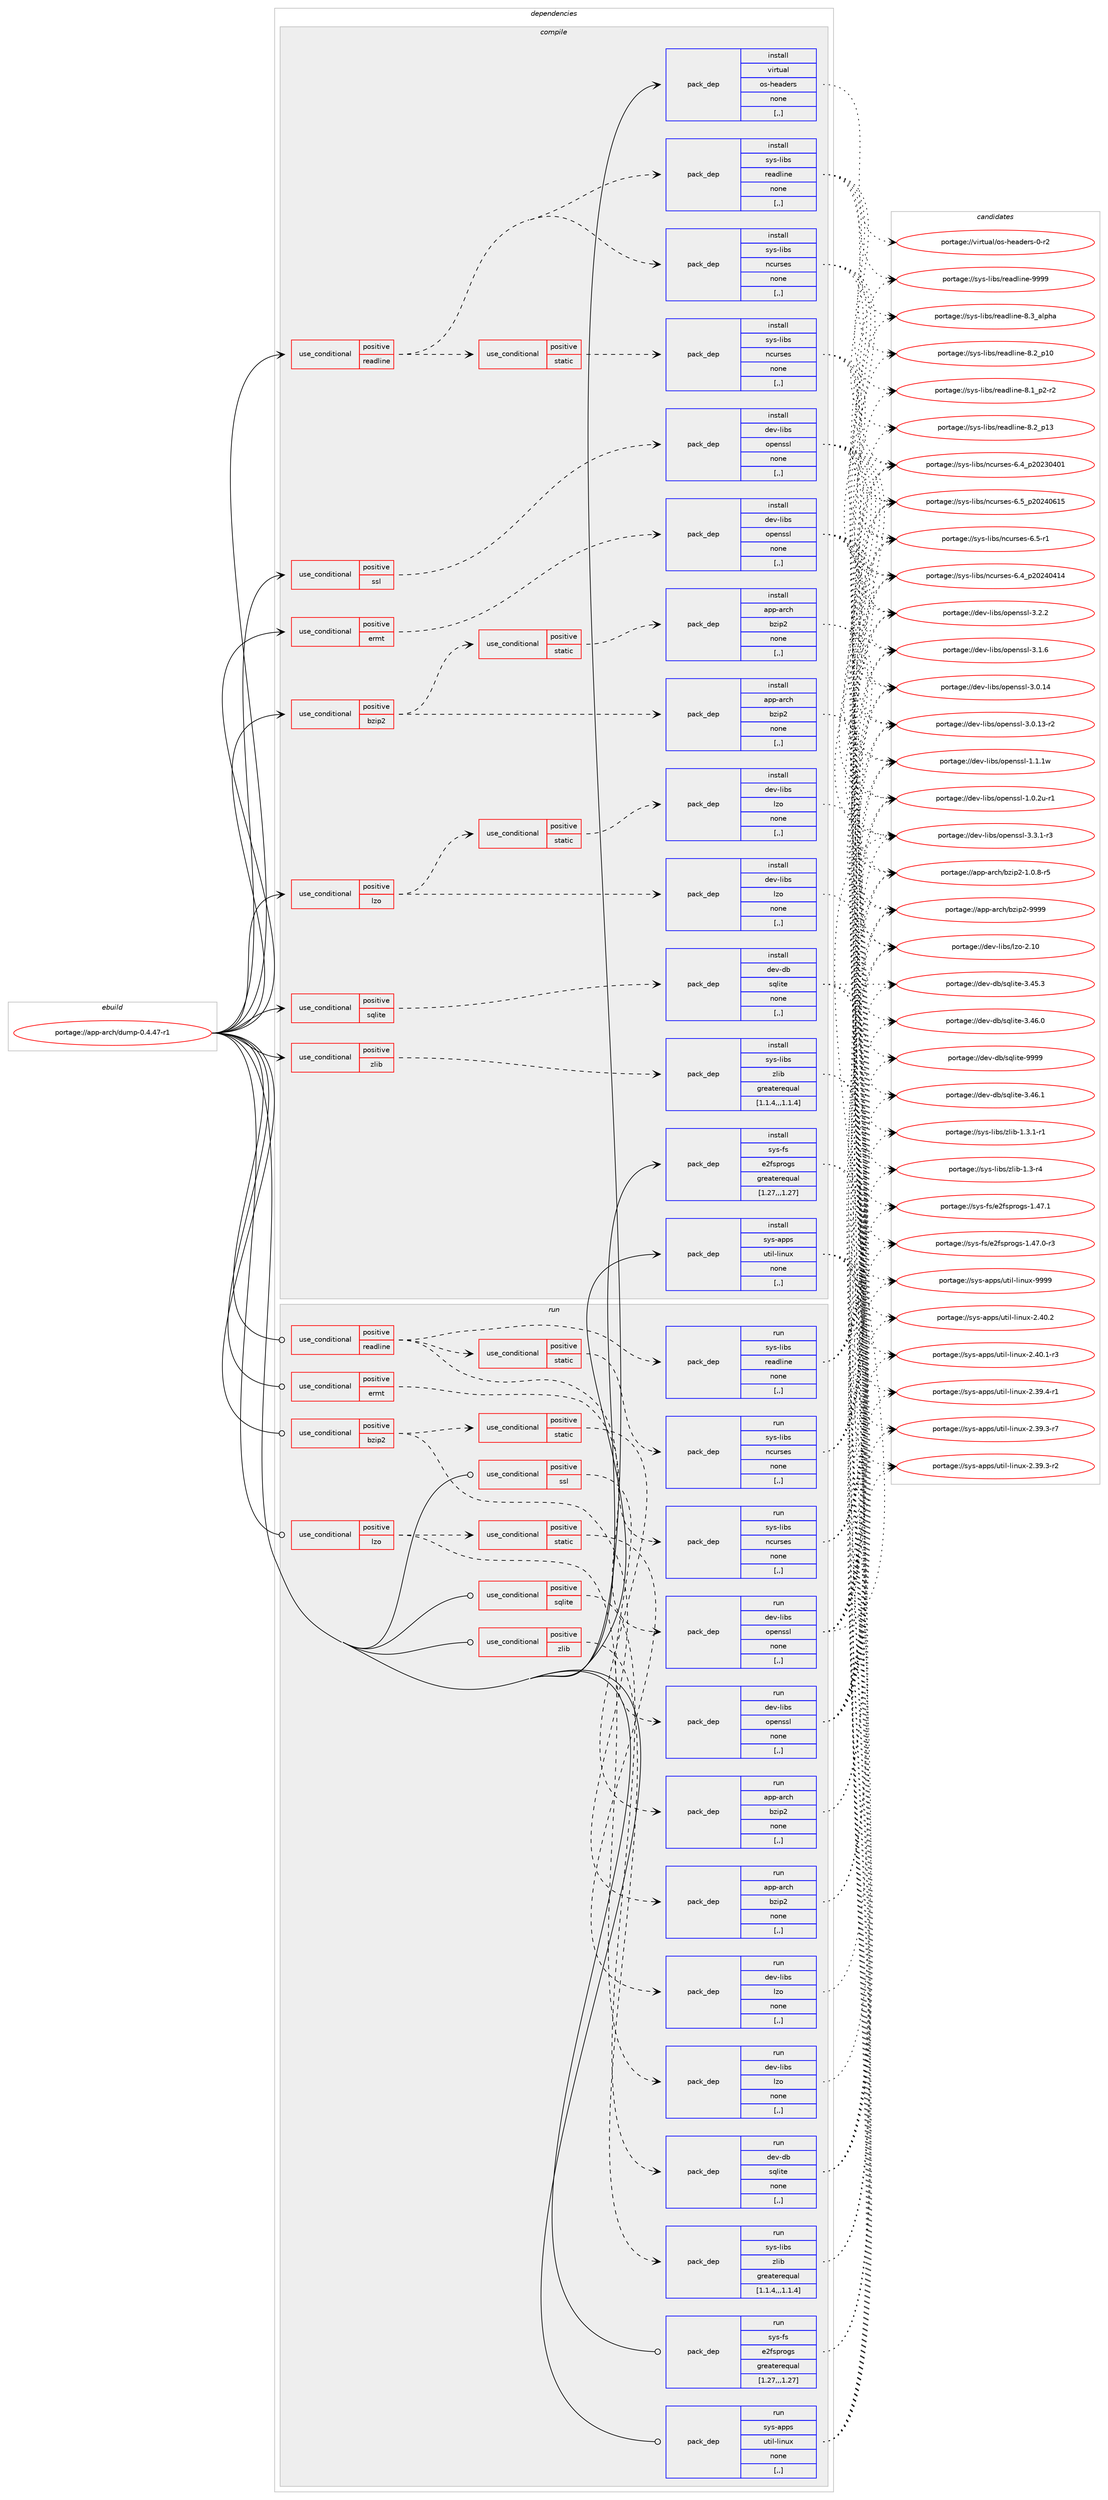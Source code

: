 digraph prolog {

# *************
# Graph options
# *************

newrank=true;
concentrate=true;
compound=true;
graph [rankdir=LR,fontname=Helvetica,fontsize=10,ranksep=1.5];#, ranksep=2.5, nodesep=0.2];
edge  [arrowhead=vee];
node  [fontname=Helvetica,fontsize=10];

# **********
# The ebuild
# **********

subgraph cluster_leftcol {
color=gray;
label=<<i>ebuild</i>>;
id [label="portage://app-arch/dump-0.4.47-r1", color=red, width=4, href="../app-arch/dump-0.4.47-r1.svg"];
}

# ****************
# The dependencies
# ****************

subgraph cluster_midcol {
color=gray;
label=<<i>dependencies</i>>;
subgraph cluster_compile {
fillcolor="#eeeeee";
style=filled;
label=<<i>compile</i>>;
subgraph cond131826 {
dependency500956 [label=<<TABLE BORDER="0" CELLBORDER="1" CELLSPACING="0" CELLPADDING="4"><TR><TD ROWSPAN="3" CELLPADDING="10">use_conditional</TD></TR><TR><TD>positive</TD></TR><TR><TD>bzip2</TD></TR></TABLE>>, shape=none, color=red];
subgraph pack365504 {
dependency500957 [label=<<TABLE BORDER="0" CELLBORDER="1" CELLSPACING="0" CELLPADDING="4" WIDTH="220"><TR><TD ROWSPAN="6" CELLPADDING="30">pack_dep</TD></TR><TR><TD WIDTH="110">install</TD></TR><TR><TD>app-arch</TD></TR><TR><TD>bzip2</TD></TR><TR><TD>none</TD></TR><TR><TD>[,,]</TD></TR></TABLE>>, shape=none, color=blue];
}
dependency500956:e -> dependency500957:w [weight=20,style="dashed",arrowhead="vee"];
subgraph cond131827 {
dependency500958 [label=<<TABLE BORDER="0" CELLBORDER="1" CELLSPACING="0" CELLPADDING="4"><TR><TD ROWSPAN="3" CELLPADDING="10">use_conditional</TD></TR><TR><TD>positive</TD></TR><TR><TD>static</TD></TR></TABLE>>, shape=none, color=red];
subgraph pack365505 {
dependency500959 [label=<<TABLE BORDER="0" CELLBORDER="1" CELLSPACING="0" CELLPADDING="4" WIDTH="220"><TR><TD ROWSPAN="6" CELLPADDING="30">pack_dep</TD></TR><TR><TD WIDTH="110">install</TD></TR><TR><TD>app-arch</TD></TR><TR><TD>bzip2</TD></TR><TR><TD>none</TD></TR><TR><TD>[,,]</TD></TR></TABLE>>, shape=none, color=blue];
}
dependency500958:e -> dependency500959:w [weight=20,style="dashed",arrowhead="vee"];
}
dependency500956:e -> dependency500958:w [weight=20,style="dashed",arrowhead="vee"];
}
id:e -> dependency500956:w [weight=20,style="solid",arrowhead="vee"];
subgraph cond131828 {
dependency500960 [label=<<TABLE BORDER="0" CELLBORDER="1" CELLSPACING="0" CELLPADDING="4"><TR><TD ROWSPAN="3" CELLPADDING="10">use_conditional</TD></TR><TR><TD>positive</TD></TR><TR><TD>ermt</TD></TR></TABLE>>, shape=none, color=red];
subgraph pack365506 {
dependency500961 [label=<<TABLE BORDER="0" CELLBORDER="1" CELLSPACING="0" CELLPADDING="4" WIDTH="220"><TR><TD ROWSPAN="6" CELLPADDING="30">pack_dep</TD></TR><TR><TD WIDTH="110">install</TD></TR><TR><TD>dev-libs</TD></TR><TR><TD>openssl</TD></TR><TR><TD>none</TD></TR><TR><TD>[,,]</TD></TR></TABLE>>, shape=none, color=blue];
}
dependency500960:e -> dependency500961:w [weight=20,style="dashed",arrowhead="vee"];
}
id:e -> dependency500960:w [weight=20,style="solid",arrowhead="vee"];
subgraph cond131829 {
dependency500962 [label=<<TABLE BORDER="0" CELLBORDER="1" CELLSPACING="0" CELLPADDING="4"><TR><TD ROWSPAN="3" CELLPADDING="10">use_conditional</TD></TR><TR><TD>positive</TD></TR><TR><TD>lzo</TD></TR></TABLE>>, shape=none, color=red];
subgraph pack365507 {
dependency500963 [label=<<TABLE BORDER="0" CELLBORDER="1" CELLSPACING="0" CELLPADDING="4" WIDTH="220"><TR><TD ROWSPAN="6" CELLPADDING="30">pack_dep</TD></TR><TR><TD WIDTH="110">install</TD></TR><TR><TD>dev-libs</TD></TR><TR><TD>lzo</TD></TR><TR><TD>none</TD></TR><TR><TD>[,,]</TD></TR></TABLE>>, shape=none, color=blue];
}
dependency500962:e -> dependency500963:w [weight=20,style="dashed",arrowhead="vee"];
subgraph cond131830 {
dependency500964 [label=<<TABLE BORDER="0" CELLBORDER="1" CELLSPACING="0" CELLPADDING="4"><TR><TD ROWSPAN="3" CELLPADDING="10">use_conditional</TD></TR><TR><TD>positive</TD></TR><TR><TD>static</TD></TR></TABLE>>, shape=none, color=red];
subgraph pack365508 {
dependency500965 [label=<<TABLE BORDER="0" CELLBORDER="1" CELLSPACING="0" CELLPADDING="4" WIDTH="220"><TR><TD ROWSPAN="6" CELLPADDING="30">pack_dep</TD></TR><TR><TD WIDTH="110">install</TD></TR><TR><TD>dev-libs</TD></TR><TR><TD>lzo</TD></TR><TR><TD>none</TD></TR><TR><TD>[,,]</TD></TR></TABLE>>, shape=none, color=blue];
}
dependency500964:e -> dependency500965:w [weight=20,style="dashed",arrowhead="vee"];
}
dependency500962:e -> dependency500964:w [weight=20,style="dashed",arrowhead="vee"];
}
id:e -> dependency500962:w [weight=20,style="solid",arrowhead="vee"];
subgraph cond131831 {
dependency500966 [label=<<TABLE BORDER="0" CELLBORDER="1" CELLSPACING="0" CELLPADDING="4"><TR><TD ROWSPAN="3" CELLPADDING="10">use_conditional</TD></TR><TR><TD>positive</TD></TR><TR><TD>readline</TD></TR></TABLE>>, shape=none, color=red];
subgraph pack365509 {
dependency500967 [label=<<TABLE BORDER="0" CELLBORDER="1" CELLSPACING="0" CELLPADDING="4" WIDTH="220"><TR><TD ROWSPAN="6" CELLPADDING="30">pack_dep</TD></TR><TR><TD WIDTH="110">install</TD></TR><TR><TD>sys-libs</TD></TR><TR><TD>readline</TD></TR><TR><TD>none</TD></TR><TR><TD>[,,]</TD></TR></TABLE>>, shape=none, color=blue];
}
dependency500966:e -> dependency500967:w [weight=20,style="dashed",arrowhead="vee"];
subgraph pack365510 {
dependency500968 [label=<<TABLE BORDER="0" CELLBORDER="1" CELLSPACING="0" CELLPADDING="4" WIDTH="220"><TR><TD ROWSPAN="6" CELLPADDING="30">pack_dep</TD></TR><TR><TD WIDTH="110">install</TD></TR><TR><TD>sys-libs</TD></TR><TR><TD>ncurses</TD></TR><TR><TD>none</TD></TR><TR><TD>[,,]</TD></TR></TABLE>>, shape=none, color=blue];
}
dependency500966:e -> dependency500968:w [weight=20,style="dashed",arrowhead="vee"];
subgraph cond131832 {
dependency500969 [label=<<TABLE BORDER="0" CELLBORDER="1" CELLSPACING="0" CELLPADDING="4"><TR><TD ROWSPAN="3" CELLPADDING="10">use_conditional</TD></TR><TR><TD>positive</TD></TR><TR><TD>static</TD></TR></TABLE>>, shape=none, color=red];
subgraph pack365511 {
dependency500970 [label=<<TABLE BORDER="0" CELLBORDER="1" CELLSPACING="0" CELLPADDING="4" WIDTH="220"><TR><TD ROWSPAN="6" CELLPADDING="30">pack_dep</TD></TR><TR><TD WIDTH="110">install</TD></TR><TR><TD>sys-libs</TD></TR><TR><TD>ncurses</TD></TR><TR><TD>none</TD></TR><TR><TD>[,,]</TD></TR></TABLE>>, shape=none, color=blue];
}
dependency500969:e -> dependency500970:w [weight=20,style="dashed",arrowhead="vee"];
}
dependency500966:e -> dependency500969:w [weight=20,style="dashed",arrowhead="vee"];
}
id:e -> dependency500966:w [weight=20,style="solid",arrowhead="vee"];
subgraph cond131833 {
dependency500971 [label=<<TABLE BORDER="0" CELLBORDER="1" CELLSPACING="0" CELLPADDING="4"><TR><TD ROWSPAN="3" CELLPADDING="10">use_conditional</TD></TR><TR><TD>positive</TD></TR><TR><TD>sqlite</TD></TR></TABLE>>, shape=none, color=red];
subgraph pack365512 {
dependency500972 [label=<<TABLE BORDER="0" CELLBORDER="1" CELLSPACING="0" CELLPADDING="4" WIDTH="220"><TR><TD ROWSPAN="6" CELLPADDING="30">pack_dep</TD></TR><TR><TD WIDTH="110">install</TD></TR><TR><TD>dev-db</TD></TR><TR><TD>sqlite</TD></TR><TR><TD>none</TD></TR><TR><TD>[,,]</TD></TR></TABLE>>, shape=none, color=blue];
}
dependency500971:e -> dependency500972:w [weight=20,style="dashed",arrowhead="vee"];
}
id:e -> dependency500971:w [weight=20,style="solid",arrowhead="vee"];
subgraph cond131834 {
dependency500973 [label=<<TABLE BORDER="0" CELLBORDER="1" CELLSPACING="0" CELLPADDING="4"><TR><TD ROWSPAN="3" CELLPADDING="10">use_conditional</TD></TR><TR><TD>positive</TD></TR><TR><TD>ssl</TD></TR></TABLE>>, shape=none, color=red];
subgraph pack365513 {
dependency500974 [label=<<TABLE BORDER="0" CELLBORDER="1" CELLSPACING="0" CELLPADDING="4" WIDTH="220"><TR><TD ROWSPAN="6" CELLPADDING="30">pack_dep</TD></TR><TR><TD WIDTH="110">install</TD></TR><TR><TD>dev-libs</TD></TR><TR><TD>openssl</TD></TR><TR><TD>none</TD></TR><TR><TD>[,,]</TD></TR></TABLE>>, shape=none, color=blue];
}
dependency500973:e -> dependency500974:w [weight=20,style="dashed",arrowhead="vee"];
}
id:e -> dependency500973:w [weight=20,style="solid",arrowhead="vee"];
subgraph cond131835 {
dependency500975 [label=<<TABLE BORDER="0" CELLBORDER="1" CELLSPACING="0" CELLPADDING="4"><TR><TD ROWSPAN="3" CELLPADDING="10">use_conditional</TD></TR><TR><TD>positive</TD></TR><TR><TD>zlib</TD></TR></TABLE>>, shape=none, color=red];
subgraph pack365514 {
dependency500976 [label=<<TABLE BORDER="0" CELLBORDER="1" CELLSPACING="0" CELLPADDING="4" WIDTH="220"><TR><TD ROWSPAN="6" CELLPADDING="30">pack_dep</TD></TR><TR><TD WIDTH="110">install</TD></TR><TR><TD>sys-libs</TD></TR><TR><TD>zlib</TD></TR><TR><TD>greaterequal</TD></TR><TR><TD>[1.1.4,,,1.1.4]</TD></TR></TABLE>>, shape=none, color=blue];
}
dependency500975:e -> dependency500976:w [weight=20,style="dashed",arrowhead="vee"];
}
id:e -> dependency500975:w [weight=20,style="solid",arrowhead="vee"];
subgraph pack365515 {
dependency500977 [label=<<TABLE BORDER="0" CELLBORDER="1" CELLSPACING="0" CELLPADDING="4" WIDTH="220"><TR><TD ROWSPAN="6" CELLPADDING="30">pack_dep</TD></TR><TR><TD WIDTH="110">install</TD></TR><TR><TD>sys-apps</TD></TR><TR><TD>util-linux</TD></TR><TR><TD>none</TD></TR><TR><TD>[,,]</TD></TR></TABLE>>, shape=none, color=blue];
}
id:e -> dependency500977:w [weight=20,style="solid",arrowhead="vee"];
subgraph pack365516 {
dependency500978 [label=<<TABLE BORDER="0" CELLBORDER="1" CELLSPACING="0" CELLPADDING="4" WIDTH="220"><TR><TD ROWSPAN="6" CELLPADDING="30">pack_dep</TD></TR><TR><TD WIDTH="110">install</TD></TR><TR><TD>sys-fs</TD></TR><TR><TD>e2fsprogs</TD></TR><TR><TD>greaterequal</TD></TR><TR><TD>[1.27,,,1.27]</TD></TR></TABLE>>, shape=none, color=blue];
}
id:e -> dependency500978:w [weight=20,style="solid",arrowhead="vee"];
subgraph pack365517 {
dependency500979 [label=<<TABLE BORDER="0" CELLBORDER="1" CELLSPACING="0" CELLPADDING="4" WIDTH="220"><TR><TD ROWSPAN="6" CELLPADDING="30">pack_dep</TD></TR><TR><TD WIDTH="110">install</TD></TR><TR><TD>virtual</TD></TR><TR><TD>os-headers</TD></TR><TR><TD>none</TD></TR><TR><TD>[,,]</TD></TR></TABLE>>, shape=none, color=blue];
}
id:e -> dependency500979:w [weight=20,style="solid",arrowhead="vee"];
}
subgraph cluster_compileandrun {
fillcolor="#eeeeee";
style=filled;
label=<<i>compile and run</i>>;
}
subgraph cluster_run {
fillcolor="#eeeeee";
style=filled;
label=<<i>run</i>>;
subgraph cond131836 {
dependency500980 [label=<<TABLE BORDER="0" CELLBORDER="1" CELLSPACING="0" CELLPADDING="4"><TR><TD ROWSPAN="3" CELLPADDING="10">use_conditional</TD></TR><TR><TD>positive</TD></TR><TR><TD>bzip2</TD></TR></TABLE>>, shape=none, color=red];
subgraph pack365518 {
dependency500981 [label=<<TABLE BORDER="0" CELLBORDER="1" CELLSPACING="0" CELLPADDING="4" WIDTH="220"><TR><TD ROWSPAN="6" CELLPADDING="30">pack_dep</TD></TR><TR><TD WIDTH="110">run</TD></TR><TR><TD>app-arch</TD></TR><TR><TD>bzip2</TD></TR><TR><TD>none</TD></TR><TR><TD>[,,]</TD></TR></TABLE>>, shape=none, color=blue];
}
dependency500980:e -> dependency500981:w [weight=20,style="dashed",arrowhead="vee"];
subgraph cond131837 {
dependency500982 [label=<<TABLE BORDER="0" CELLBORDER="1" CELLSPACING="0" CELLPADDING="4"><TR><TD ROWSPAN="3" CELLPADDING="10">use_conditional</TD></TR><TR><TD>positive</TD></TR><TR><TD>static</TD></TR></TABLE>>, shape=none, color=red];
subgraph pack365519 {
dependency500983 [label=<<TABLE BORDER="0" CELLBORDER="1" CELLSPACING="0" CELLPADDING="4" WIDTH="220"><TR><TD ROWSPAN="6" CELLPADDING="30">pack_dep</TD></TR><TR><TD WIDTH="110">run</TD></TR><TR><TD>app-arch</TD></TR><TR><TD>bzip2</TD></TR><TR><TD>none</TD></TR><TR><TD>[,,]</TD></TR></TABLE>>, shape=none, color=blue];
}
dependency500982:e -> dependency500983:w [weight=20,style="dashed",arrowhead="vee"];
}
dependency500980:e -> dependency500982:w [weight=20,style="dashed",arrowhead="vee"];
}
id:e -> dependency500980:w [weight=20,style="solid",arrowhead="odot"];
subgraph cond131838 {
dependency500984 [label=<<TABLE BORDER="0" CELLBORDER="1" CELLSPACING="0" CELLPADDING="4"><TR><TD ROWSPAN="3" CELLPADDING="10">use_conditional</TD></TR><TR><TD>positive</TD></TR><TR><TD>ermt</TD></TR></TABLE>>, shape=none, color=red];
subgraph pack365520 {
dependency500985 [label=<<TABLE BORDER="0" CELLBORDER="1" CELLSPACING="0" CELLPADDING="4" WIDTH="220"><TR><TD ROWSPAN="6" CELLPADDING="30">pack_dep</TD></TR><TR><TD WIDTH="110">run</TD></TR><TR><TD>dev-libs</TD></TR><TR><TD>openssl</TD></TR><TR><TD>none</TD></TR><TR><TD>[,,]</TD></TR></TABLE>>, shape=none, color=blue];
}
dependency500984:e -> dependency500985:w [weight=20,style="dashed",arrowhead="vee"];
}
id:e -> dependency500984:w [weight=20,style="solid",arrowhead="odot"];
subgraph cond131839 {
dependency500986 [label=<<TABLE BORDER="0" CELLBORDER="1" CELLSPACING="0" CELLPADDING="4"><TR><TD ROWSPAN="3" CELLPADDING="10">use_conditional</TD></TR><TR><TD>positive</TD></TR><TR><TD>lzo</TD></TR></TABLE>>, shape=none, color=red];
subgraph pack365521 {
dependency500987 [label=<<TABLE BORDER="0" CELLBORDER="1" CELLSPACING="0" CELLPADDING="4" WIDTH="220"><TR><TD ROWSPAN="6" CELLPADDING="30">pack_dep</TD></TR><TR><TD WIDTH="110">run</TD></TR><TR><TD>dev-libs</TD></TR><TR><TD>lzo</TD></TR><TR><TD>none</TD></TR><TR><TD>[,,]</TD></TR></TABLE>>, shape=none, color=blue];
}
dependency500986:e -> dependency500987:w [weight=20,style="dashed",arrowhead="vee"];
subgraph cond131840 {
dependency500988 [label=<<TABLE BORDER="0" CELLBORDER="1" CELLSPACING="0" CELLPADDING="4"><TR><TD ROWSPAN="3" CELLPADDING="10">use_conditional</TD></TR><TR><TD>positive</TD></TR><TR><TD>static</TD></TR></TABLE>>, shape=none, color=red];
subgraph pack365522 {
dependency500989 [label=<<TABLE BORDER="0" CELLBORDER="1" CELLSPACING="0" CELLPADDING="4" WIDTH="220"><TR><TD ROWSPAN="6" CELLPADDING="30">pack_dep</TD></TR><TR><TD WIDTH="110">run</TD></TR><TR><TD>dev-libs</TD></TR><TR><TD>lzo</TD></TR><TR><TD>none</TD></TR><TR><TD>[,,]</TD></TR></TABLE>>, shape=none, color=blue];
}
dependency500988:e -> dependency500989:w [weight=20,style="dashed",arrowhead="vee"];
}
dependency500986:e -> dependency500988:w [weight=20,style="dashed",arrowhead="vee"];
}
id:e -> dependency500986:w [weight=20,style="solid",arrowhead="odot"];
subgraph cond131841 {
dependency500990 [label=<<TABLE BORDER="0" CELLBORDER="1" CELLSPACING="0" CELLPADDING="4"><TR><TD ROWSPAN="3" CELLPADDING="10">use_conditional</TD></TR><TR><TD>positive</TD></TR><TR><TD>readline</TD></TR></TABLE>>, shape=none, color=red];
subgraph pack365523 {
dependency500991 [label=<<TABLE BORDER="0" CELLBORDER="1" CELLSPACING="0" CELLPADDING="4" WIDTH="220"><TR><TD ROWSPAN="6" CELLPADDING="30">pack_dep</TD></TR><TR><TD WIDTH="110">run</TD></TR><TR><TD>sys-libs</TD></TR><TR><TD>readline</TD></TR><TR><TD>none</TD></TR><TR><TD>[,,]</TD></TR></TABLE>>, shape=none, color=blue];
}
dependency500990:e -> dependency500991:w [weight=20,style="dashed",arrowhead="vee"];
subgraph pack365524 {
dependency500992 [label=<<TABLE BORDER="0" CELLBORDER="1" CELLSPACING="0" CELLPADDING="4" WIDTH="220"><TR><TD ROWSPAN="6" CELLPADDING="30">pack_dep</TD></TR><TR><TD WIDTH="110">run</TD></TR><TR><TD>sys-libs</TD></TR><TR><TD>ncurses</TD></TR><TR><TD>none</TD></TR><TR><TD>[,,]</TD></TR></TABLE>>, shape=none, color=blue];
}
dependency500990:e -> dependency500992:w [weight=20,style="dashed",arrowhead="vee"];
subgraph cond131842 {
dependency500993 [label=<<TABLE BORDER="0" CELLBORDER="1" CELLSPACING="0" CELLPADDING="4"><TR><TD ROWSPAN="3" CELLPADDING="10">use_conditional</TD></TR><TR><TD>positive</TD></TR><TR><TD>static</TD></TR></TABLE>>, shape=none, color=red];
subgraph pack365525 {
dependency500994 [label=<<TABLE BORDER="0" CELLBORDER="1" CELLSPACING="0" CELLPADDING="4" WIDTH="220"><TR><TD ROWSPAN="6" CELLPADDING="30">pack_dep</TD></TR><TR><TD WIDTH="110">run</TD></TR><TR><TD>sys-libs</TD></TR><TR><TD>ncurses</TD></TR><TR><TD>none</TD></TR><TR><TD>[,,]</TD></TR></TABLE>>, shape=none, color=blue];
}
dependency500993:e -> dependency500994:w [weight=20,style="dashed",arrowhead="vee"];
}
dependency500990:e -> dependency500993:w [weight=20,style="dashed",arrowhead="vee"];
}
id:e -> dependency500990:w [weight=20,style="solid",arrowhead="odot"];
subgraph cond131843 {
dependency500995 [label=<<TABLE BORDER="0" CELLBORDER="1" CELLSPACING="0" CELLPADDING="4"><TR><TD ROWSPAN="3" CELLPADDING="10">use_conditional</TD></TR><TR><TD>positive</TD></TR><TR><TD>sqlite</TD></TR></TABLE>>, shape=none, color=red];
subgraph pack365526 {
dependency500996 [label=<<TABLE BORDER="0" CELLBORDER="1" CELLSPACING="0" CELLPADDING="4" WIDTH="220"><TR><TD ROWSPAN="6" CELLPADDING="30">pack_dep</TD></TR><TR><TD WIDTH="110">run</TD></TR><TR><TD>dev-db</TD></TR><TR><TD>sqlite</TD></TR><TR><TD>none</TD></TR><TR><TD>[,,]</TD></TR></TABLE>>, shape=none, color=blue];
}
dependency500995:e -> dependency500996:w [weight=20,style="dashed",arrowhead="vee"];
}
id:e -> dependency500995:w [weight=20,style="solid",arrowhead="odot"];
subgraph cond131844 {
dependency500997 [label=<<TABLE BORDER="0" CELLBORDER="1" CELLSPACING="0" CELLPADDING="4"><TR><TD ROWSPAN="3" CELLPADDING="10">use_conditional</TD></TR><TR><TD>positive</TD></TR><TR><TD>ssl</TD></TR></TABLE>>, shape=none, color=red];
subgraph pack365527 {
dependency500998 [label=<<TABLE BORDER="0" CELLBORDER="1" CELLSPACING="0" CELLPADDING="4" WIDTH="220"><TR><TD ROWSPAN="6" CELLPADDING="30">pack_dep</TD></TR><TR><TD WIDTH="110">run</TD></TR><TR><TD>dev-libs</TD></TR><TR><TD>openssl</TD></TR><TR><TD>none</TD></TR><TR><TD>[,,]</TD></TR></TABLE>>, shape=none, color=blue];
}
dependency500997:e -> dependency500998:w [weight=20,style="dashed",arrowhead="vee"];
}
id:e -> dependency500997:w [weight=20,style="solid",arrowhead="odot"];
subgraph cond131845 {
dependency500999 [label=<<TABLE BORDER="0" CELLBORDER="1" CELLSPACING="0" CELLPADDING="4"><TR><TD ROWSPAN="3" CELLPADDING="10">use_conditional</TD></TR><TR><TD>positive</TD></TR><TR><TD>zlib</TD></TR></TABLE>>, shape=none, color=red];
subgraph pack365528 {
dependency501000 [label=<<TABLE BORDER="0" CELLBORDER="1" CELLSPACING="0" CELLPADDING="4" WIDTH="220"><TR><TD ROWSPAN="6" CELLPADDING="30">pack_dep</TD></TR><TR><TD WIDTH="110">run</TD></TR><TR><TD>sys-libs</TD></TR><TR><TD>zlib</TD></TR><TR><TD>greaterequal</TD></TR><TR><TD>[1.1.4,,,1.1.4]</TD></TR></TABLE>>, shape=none, color=blue];
}
dependency500999:e -> dependency501000:w [weight=20,style="dashed",arrowhead="vee"];
}
id:e -> dependency500999:w [weight=20,style="solid",arrowhead="odot"];
subgraph pack365529 {
dependency501001 [label=<<TABLE BORDER="0" CELLBORDER="1" CELLSPACING="0" CELLPADDING="4" WIDTH="220"><TR><TD ROWSPAN="6" CELLPADDING="30">pack_dep</TD></TR><TR><TD WIDTH="110">run</TD></TR><TR><TD>sys-apps</TD></TR><TR><TD>util-linux</TD></TR><TR><TD>none</TD></TR><TR><TD>[,,]</TD></TR></TABLE>>, shape=none, color=blue];
}
id:e -> dependency501001:w [weight=20,style="solid",arrowhead="odot"];
subgraph pack365530 {
dependency501002 [label=<<TABLE BORDER="0" CELLBORDER="1" CELLSPACING="0" CELLPADDING="4" WIDTH="220"><TR><TD ROWSPAN="6" CELLPADDING="30">pack_dep</TD></TR><TR><TD WIDTH="110">run</TD></TR><TR><TD>sys-fs</TD></TR><TR><TD>e2fsprogs</TD></TR><TR><TD>greaterequal</TD></TR><TR><TD>[1.27,,,1.27]</TD></TR></TABLE>>, shape=none, color=blue];
}
id:e -> dependency501002:w [weight=20,style="solid",arrowhead="odot"];
}
}

# **************
# The candidates
# **************

subgraph cluster_choices {
rank=same;
color=gray;
label=<<i>candidates</i>>;

subgraph choice365504 {
color=black;
nodesep=1;
choice971121124597114991044798122105112504557575757 [label="portage://app-arch/bzip2-9999", color=red, width=4,href="../app-arch/bzip2-9999.svg"];
choice971121124597114991044798122105112504549464846564511453 [label="portage://app-arch/bzip2-1.0.8-r5", color=red, width=4,href="../app-arch/bzip2-1.0.8-r5.svg"];
dependency500957:e -> choice971121124597114991044798122105112504557575757:w [style=dotted,weight="100"];
dependency500957:e -> choice971121124597114991044798122105112504549464846564511453:w [style=dotted,weight="100"];
}
subgraph choice365505 {
color=black;
nodesep=1;
choice971121124597114991044798122105112504557575757 [label="portage://app-arch/bzip2-9999", color=red, width=4,href="../app-arch/bzip2-9999.svg"];
choice971121124597114991044798122105112504549464846564511453 [label="portage://app-arch/bzip2-1.0.8-r5", color=red, width=4,href="../app-arch/bzip2-1.0.8-r5.svg"];
dependency500959:e -> choice971121124597114991044798122105112504557575757:w [style=dotted,weight="100"];
dependency500959:e -> choice971121124597114991044798122105112504549464846564511453:w [style=dotted,weight="100"];
}
subgraph choice365506 {
color=black;
nodesep=1;
choice1001011184510810598115471111121011101151151084551465146494511451 [label="portage://dev-libs/openssl-3.3.1-r3", color=red, width=4,href="../dev-libs/openssl-3.3.1-r3.svg"];
choice100101118451081059811547111112101110115115108455146504650 [label="portage://dev-libs/openssl-3.2.2", color=red, width=4,href="../dev-libs/openssl-3.2.2.svg"];
choice100101118451081059811547111112101110115115108455146494654 [label="portage://dev-libs/openssl-3.1.6", color=red, width=4,href="../dev-libs/openssl-3.1.6.svg"];
choice10010111845108105981154711111210111011511510845514648464952 [label="portage://dev-libs/openssl-3.0.14", color=red, width=4,href="../dev-libs/openssl-3.0.14.svg"];
choice100101118451081059811547111112101110115115108455146484649514511450 [label="portage://dev-libs/openssl-3.0.13-r2", color=red, width=4,href="../dev-libs/openssl-3.0.13-r2.svg"];
choice100101118451081059811547111112101110115115108454946494649119 [label="portage://dev-libs/openssl-1.1.1w", color=red, width=4,href="../dev-libs/openssl-1.1.1w.svg"];
choice1001011184510810598115471111121011101151151084549464846501174511449 [label="portage://dev-libs/openssl-1.0.2u-r1", color=red, width=4,href="../dev-libs/openssl-1.0.2u-r1.svg"];
dependency500961:e -> choice1001011184510810598115471111121011101151151084551465146494511451:w [style=dotted,weight="100"];
dependency500961:e -> choice100101118451081059811547111112101110115115108455146504650:w [style=dotted,weight="100"];
dependency500961:e -> choice100101118451081059811547111112101110115115108455146494654:w [style=dotted,weight="100"];
dependency500961:e -> choice10010111845108105981154711111210111011511510845514648464952:w [style=dotted,weight="100"];
dependency500961:e -> choice100101118451081059811547111112101110115115108455146484649514511450:w [style=dotted,weight="100"];
dependency500961:e -> choice100101118451081059811547111112101110115115108454946494649119:w [style=dotted,weight="100"];
dependency500961:e -> choice1001011184510810598115471111121011101151151084549464846501174511449:w [style=dotted,weight="100"];
}
subgraph choice365507 {
color=black;
nodesep=1;
choice1001011184510810598115471081221114550464948 [label="portage://dev-libs/lzo-2.10", color=red, width=4,href="../dev-libs/lzo-2.10.svg"];
dependency500963:e -> choice1001011184510810598115471081221114550464948:w [style=dotted,weight="100"];
}
subgraph choice365508 {
color=black;
nodesep=1;
choice1001011184510810598115471081221114550464948 [label="portage://dev-libs/lzo-2.10", color=red, width=4,href="../dev-libs/lzo-2.10.svg"];
dependency500965:e -> choice1001011184510810598115471081221114550464948:w [style=dotted,weight="100"];
}
subgraph choice365509 {
color=black;
nodesep=1;
choice115121115451081059811547114101971001081051101014557575757 [label="portage://sys-libs/readline-9999", color=red, width=4,href="../sys-libs/readline-9999.svg"];
choice1151211154510810598115471141019710010810511010145564651959710811210497 [label="portage://sys-libs/readline-8.3_alpha", color=red, width=4,href="../sys-libs/readline-8.3_alpha.svg"];
choice1151211154510810598115471141019710010810511010145564650951124951 [label="portage://sys-libs/readline-8.2_p13", color=red, width=4,href="../sys-libs/readline-8.2_p13.svg"];
choice1151211154510810598115471141019710010810511010145564650951124948 [label="portage://sys-libs/readline-8.2_p10", color=red, width=4,href="../sys-libs/readline-8.2_p10.svg"];
choice115121115451081059811547114101971001081051101014556464995112504511450 [label="portage://sys-libs/readline-8.1_p2-r2", color=red, width=4,href="../sys-libs/readline-8.1_p2-r2.svg"];
dependency500967:e -> choice115121115451081059811547114101971001081051101014557575757:w [style=dotted,weight="100"];
dependency500967:e -> choice1151211154510810598115471141019710010810511010145564651959710811210497:w [style=dotted,weight="100"];
dependency500967:e -> choice1151211154510810598115471141019710010810511010145564650951124951:w [style=dotted,weight="100"];
dependency500967:e -> choice1151211154510810598115471141019710010810511010145564650951124948:w [style=dotted,weight="100"];
dependency500967:e -> choice115121115451081059811547114101971001081051101014556464995112504511450:w [style=dotted,weight="100"];
}
subgraph choice365510 {
color=black;
nodesep=1;
choice1151211154510810598115471109911711411510111545544653951125048505248544953 [label="portage://sys-libs/ncurses-6.5_p20240615", color=red, width=4,href="../sys-libs/ncurses-6.5_p20240615.svg"];
choice11512111545108105981154711099117114115101115455446534511449 [label="portage://sys-libs/ncurses-6.5-r1", color=red, width=4,href="../sys-libs/ncurses-6.5-r1.svg"];
choice1151211154510810598115471109911711411510111545544652951125048505248524952 [label="portage://sys-libs/ncurses-6.4_p20240414", color=red, width=4,href="../sys-libs/ncurses-6.4_p20240414.svg"];
choice1151211154510810598115471109911711411510111545544652951125048505148524849 [label="portage://sys-libs/ncurses-6.4_p20230401", color=red, width=4,href="../sys-libs/ncurses-6.4_p20230401.svg"];
dependency500968:e -> choice1151211154510810598115471109911711411510111545544653951125048505248544953:w [style=dotted,weight="100"];
dependency500968:e -> choice11512111545108105981154711099117114115101115455446534511449:w [style=dotted,weight="100"];
dependency500968:e -> choice1151211154510810598115471109911711411510111545544652951125048505248524952:w [style=dotted,weight="100"];
dependency500968:e -> choice1151211154510810598115471109911711411510111545544652951125048505148524849:w [style=dotted,weight="100"];
}
subgraph choice365511 {
color=black;
nodesep=1;
choice1151211154510810598115471109911711411510111545544653951125048505248544953 [label="portage://sys-libs/ncurses-6.5_p20240615", color=red, width=4,href="../sys-libs/ncurses-6.5_p20240615.svg"];
choice11512111545108105981154711099117114115101115455446534511449 [label="portage://sys-libs/ncurses-6.5-r1", color=red, width=4,href="../sys-libs/ncurses-6.5-r1.svg"];
choice1151211154510810598115471109911711411510111545544652951125048505248524952 [label="portage://sys-libs/ncurses-6.4_p20240414", color=red, width=4,href="../sys-libs/ncurses-6.4_p20240414.svg"];
choice1151211154510810598115471109911711411510111545544652951125048505148524849 [label="portage://sys-libs/ncurses-6.4_p20230401", color=red, width=4,href="../sys-libs/ncurses-6.4_p20230401.svg"];
dependency500970:e -> choice1151211154510810598115471109911711411510111545544653951125048505248544953:w [style=dotted,weight="100"];
dependency500970:e -> choice11512111545108105981154711099117114115101115455446534511449:w [style=dotted,weight="100"];
dependency500970:e -> choice1151211154510810598115471109911711411510111545544652951125048505248524952:w [style=dotted,weight="100"];
dependency500970:e -> choice1151211154510810598115471109911711411510111545544652951125048505148524849:w [style=dotted,weight="100"];
}
subgraph choice365512 {
color=black;
nodesep=1;
choice1001011184510098471151131081051161014557575757 [label="portage://dev-db/sqlite-9999", color=red, width=4,href="../dev-db/sqlite-9999.svg"];
choice10010111845100984711511310810511610145514652544649 [label="portage://dev-db/sqlite-3.46.1", color=red, width=4,href="../dev-db/sqlite-3.46.1.svg"];
choice10010111845100984711511310810511610145514652544648 [label="portage://dev-db/sqlite-3.46.0", color=red, width=4,href="../dev-db/sqlite-3.46.0.svg"];
choice10010111845100984711511310810511610145514652534651 [label="portage://dev-db/sqlite-3.45.3", color=red, width=4,href="../dev-db/sqlite-3.45.3.svg"];
dependency500972:e -> choice1001011184510098471151131081051161014557575757:w [style=dotted,weight="100"];
dependency500972:e -> choice10010111845100984711511310810511610145514652544649:w [style=dotted,weight="100"];
dependency500972:e -> choice10010111845100984711511310810511610145514652544648:w [style=dotted,weight="100"];
dependency500972:e -> choice10010111845100984711511310810511610145514652534651:w [style=dotted,weight="100"];
}
subgraph choice365513 {
color=black;
nodesep=1;
choice1001011184510810598115471111121011101151151084551465146494511451 [label="portage://dev-libs/openssl-3.3.1-r3", color=red, width=4,href="../dev-libs/openssl-3.3.1-r3.svg"];
choice100101118451081059811547111112101110115115108455146504650 [label="portage://dev-libs/openssl-3.2.2", color=red, width=4,href="../dev-libs/openssl-3.2.2.svg"];
choice100101118451081059811547111112101110115115108455146494654 [label="portage://dev-libs/openssl-3.1.6", color=red, width=4,href="../dev-libs/openssl-3.1.6.svg"];
choice10010111845108105981154711111210111011511510845514648464952 [label="portage://dev-libs/openssl-3.0.14", color=red, width=4,href="../dev-libs/openssl-3.0.14.svg"];
choice100101118451081059811547111112101110115115108455146484649514511450 [label="portage://dev-libs/openssl-3.0.13-r2", color=red, width=4,href="../dev-libs/openssl-3.0.13-r2.svg"];
choice100101118451081059811547111112101110115115108454946494649119 [label="portage://dev-libs/openssl-1.1.1w", color=red, width=4,href="../dev-libs/openssl-1.1.1w.svg"];
choice1001011184510810598115471111121011101151151084549464846501174511449 [label="portage://dev-libs/openssl-1.0.2u-r1", color=red, width=4,href="../dev-libs/openssl-1.0.2u-r1.svg"];
dependency500974:e -> choice1001011184510810598115471111121011101151151084551465146494511451:w [style=dotted,weight="100"];
dependency500974:e -> choice100101118451081059811547111112101110115115108455146504650:w [style=dotted,weight="100"];
dependency500974:e -> choice100101118451081059811547111112101110115115108455146494654:w [style=dotted,weight="100"];
dependency500974:e -> choice10010111845108105981154711111210111011511510845514648464952:w [style=dotted,weight="100"];
dependency500974:e -> choice100101118451081059811547111112101110115115108455146484649514511450:w [style=dotted,weight="100"];
dependency500974:e -> choice100101118451081059811547111112101110115115108454946494649119:w [style=dotted,weight="100"];
dependency500974:e -> choice1001011184510810598115471111121011101151151084549464846501174511449:w [style=dotted,weight="100"];
}
subgraph choice365514 {
color=black;
nodesep=1;
choice115121115451081059811547122108105984549465146494511449 [label="portage://sys-libs/zlib-1.3.1-r1", color=red, width=4,href="../sys-libs/zlib-1.3.1-r1.svg"];
choice11512111545108105981154712210810598454946514511452 [label="portage://sys-libs/zlib-1.3-r4", color=red, width=4,href="../sys-libs/zlib-1.3-r4.svg"];
dependency500976:e -> choice115121115451081059811547122108105984549465146494511449:w [style=dotted,weight="100"];
dependency500976:e -> choice11512111545108105981154712210810598454946514511452:w [style=dotted,weight="100"];
}
subgraph choice365515 {
color=black;
nodesep=1;
choice115121115459711211211547117116105108451081051101171204557575757 [label="portage://sys-apps/util-linux-9999", color=red, width=4,href="../sys-apps/util-linux-9999.svg"];
choice1151211154597112112115471171161051084510810511011712045504652484650 [label="portage://sys-apps/util-linux-2.40.2", color=red, width=4,href="../sys-apps/util-linux-2.40.2.svg"];
choice11512111545971121121154711711610510845108105110117120455046524846494511451 [label="portage://sys-apps/util-linux-2.40.1-r3", color=red, width=4,href="../sys-apps/util-linux-2.40.1-r3.svg"];
choice11512111545971121121154711711610510845108105110117120455046515746524511449 [label="portage://sys-apps/util-linux-2.39.4-r1", color=red, width=4,href="../sys-apps/util-linux-2.39.4-r1.svg"];
choice11512111545971121121154711711610510845108105110117120455046515746514511455 [label="portage://sys-apps/util-linux-2.39.3-r7", color=red, width=4,href="../sys-apps/util-linux-2.39.3-r7.svg"];
choice11512111545971121121154711711610510845108105110117120455046515746514511450 [label="portage://sys-apps/util-linux-2.39.3-r2", color=red, width=4,href="../sys-apps/util-linux-2.39.3-r2.svg"];
dependency500977:e -> choice115121115459711211211547117116105108451081051101171204557575757:w [style=dotted,weight="100"];
dependency500977:e -> choice1151211154597112112115471171161051084510810511011712045504652484650:w [style=dotted,weight="100"];
dependency500977:e -> choice11512111545971121121154711711610510845108105110117120455046524846494511451:w [style=dotted,weight="100"];
dependency500977:e -> choice11512111545971121121154711711610510845108105110117120455046515746524511449:w [style=dotted,weight="100"];
dependency500977:e -> choice11512111545971121121154711711610510845108105110117120455046515746514511455:w [style=dotted,weight="100"];
dependency500977:e -> choice11512111545971121121154711711610510845108105110117120455046515746514511450:w [style=dotted,weight="100"];
}
subgraph choice365516 {
color=black;
nodesep=1;
choice11512111545102115471015010211511211411110311545494652554649 [label="portage://sys-fs/e2fsprogs-1.47.1", color=red, width=4,href="../sys-fs/e2fsprogs-1.47.1.svg"];
choice115121115451021154710150102115112114111103115454946525546484511451 [label="portage://sys-fs/e2fsprogs-1.47.0-r3", color=red, width=4,href="../sys-fs/e2fsprogs-1.47.0-r3.svg"];
dependency500978:e -> choice11512111545102115471015010211511211411110311545494652554649:w [style=dotted,weight="100"];
dependency500978:e -> choice115121115451021154710150102115112114111103115454946525546484511451:w [style=dotted,weight="100"];
}
subgraph choice365517 {
color=black;
nodesep=1;
choice1181051141161179710847111115451041019710010111411545484511450 [label="portage://virtual/os-headers-0-r2", color=red, width=4,href="../virtual/os-headers-0-r2.svg"];
dependency500979:e -> choice1181051141161179710847111115451041019710010111411545484511450:w [style=dotted,weight="100"];
}
subgraph choice365518 {
color=black;
nodesep=1;
choice971121124597114991044798122105112504557575757 [label="portage://app-arch/bzip2-9999", color=red, width=4,href="../app-arch/bzip2-9999.svg"];
choice971121124597114991044798122105112504549464846564511453 [label="portage://app-arch/bzip2-1.0.8-r5", color=red, width=4,href="../app-arch/bzip2-1.0.8-r5.svg"];
dependency500981:e -> choice971121124597114991044798122105112504557575757:w [style=dotted,weight="100"];
dependency500981:e -> choice971121124597114991044798122105112504549464846564511453:w [style=dotted,weight="100"];
}
subgraph choice365519 {
color=black;
nodesep=1;
choice971121124597114991044798122105112504557575757 [label="portage://app-arch/bzip2-9999", color=red, width=4,href="../app-arch/bzip2-9999.svg"];
choice971121124597114991044798122105112504549464846564511453 [label="portage://app-arch/bzip2-1.0.8-r5", color=red, width=4,href="../app-arch/bzip2-1.0.8-r5.svg"];
dependency500983:e -> choice971121124597114991044798122105112504557575757:w [style=dotted,weight="100"];
dependency500983:e -> choice971121124597114991044798122105112504549464846564511453:w [style=dotted,weight="100"];
}
subgraph choice365520 {
color=black;
nodesep=1;
choice1001011184510810598115471111121011101151151084551465146494511451 [label="portage://dev-libs/openssl-3.3.1-r3", color=red, width=4,href="../dev-libs/openssl-3.3.1-r3.svg"];
choice100101118451081059811547111112101110115115108455146504650 [label="portage://dev-libs/openssl-3.2.2", color=red, width=4,href="../dev-libs/openssl-3.2.2.svg"];
choice100101118451081059811547111112101110115115108455146494654 [label="portage://dev-libs/openssl-3.1.6", color=red, width=4,href="../dev-libs/openssl-3.1.6.svg"];
choice10010111845108105981154711111210111011511510845514648464952 [label="portage://dev-libs/openssl-3.0.14", color=red, width=4,href="../dev-libs/openssl-3.0.14.svg"];
choice100101118451081059811547111112101110115115108455146484649514511450 [label="portage://dev-libs/openssl-3.0.13-r2", color=red, width=4,href="../dev-libs/openssl-3.0.13-r2.svg"];
choice100101118451081059811547111112101110115115108454946494649119 [label="portage://dev-libs/openssl-1.1.1w", color=red, width=4,href="../dev-libs/openssl-1.1.1w.svg"];
choice1001011184510810598115471111121011101151151084549464846501174511449 [label="portage://dev-libs/openssl-1.0.2u-r1", color=red, width=4,href="../dev-libs/openssl-1.0.2u-r1.svg"];
dependency500985:e -> choice1001011184510810598115471111121011101151151084551465146494511451:w [style=dotted,weight="100"];
dependency500985:e -> choice100101118451081059811547111112101110115115108455146504650:w [style=dotted,weight="100"];
dependency500985:e -> choice100101118451081059811547111112101110115115108455146494654:w [style=dotted,weight="100"];
dependency500985:e -> choice10010111845108105981154711111210111011511510845514648464952:w [style=dotted,weight="100"];
dependency500985:e -> choice100101118451081059811547111112101110115115108455146484649514511450:w [style=dotted,weight="100"];
dependency500985:e -> choice100101118451081059811547111112101110115115108454946494649119:w [style=dotted,weight="100"];
dependency500985:e -> choice1001011184510810598115471111121011101151151084549464846501174511449:w [style=dotted,weight="100"];
}
subgraph choice365521 {
color=black;
nodesep=1;
choice1001011184510810598115471081221114550464948 [label="portage://dev-libs/lzo-2.10", color=red, width=4,href="../dev-libs/lzo-2.10.svg"];
dependency500987:e -> choice1001011184510810598115471081221114550464948:w [style=dotted,weight="100"];
}
subgraph choice365522 {
color=black;
nodesep=1;
choice1001011184510810598115471081221114550464948 [label="portage://dev-libs/lzo-2.10", color=red, width=4,href="../dev-libs/lzo-2.10.svg"];
dependency500989:e -> choice1001011184510810598115471081221114550464948:w [style=dotted,weight="100"];
}
subgraph choice365523 {
color=black;
nodesep=1;
choice115121115451081059811547114101971001081051101014557575757 [label="portage://sys-libs/readline-9999", color=red, width=4,href="../sys-libs/readline-9999.svg"];
choice1151211154510810598115471141019710010810511010145564651959710811210497 [label="portage://sys-libs/readline-8.3_alpha", color=red, width=4,href="../sys-libs/readline-8.3_alpha.svg"];
choice1151211154510810598115471141019710010810511010145564650951124951 [label="portage://sys-libs/readline-8.2_p13", color=red, width=4,href="../sys-libs/readline-8.2_p13.svg"];
choice1151211154510810598115471141019710010810511010145564650951124948 [label="portage://sys-libs/readline-8.2_p10", color=red, width=4,href="../sys-libs/readline-8.2_p10.svg"];
choice115121115451081059811547114101971001081051101014556464995112504511450 [label="portage://sys-libs/readline-8.1_p2-r2", color=red, width=4,href="../sys-libs/readline-8.1_p2-r2.svg"];
dependency500991:e -> choice115121115451081059811547114101971001081051101014557575757:w [style=dotted,weight="100"];
dependency500991:e -> choice1151211154510810598115471141019710010810511010145564651959710811210497:w [style=dotted,weight="100"];
dependency500991:e -> choice1151211154510810598115471141019710010810511010145564650951124951:w [style=dotted,weight="100"];
dependency500991:e -> choice1151211154510810598115471141019710010810511010145564650951124948:w [style=dotted,weight="100"];
dependency500991:e -> choice115121115451081059811547114101971001081051101014556464995112504511450:w [style=dotted,weight="100"];
}
subgraph choice365524 {
color=black;
nodesep=1;
choice1151211154510810598115471109911711411510111545544653951125048505248544953 [label="portage://sys-libs/ncurses-6.5_p20240615", color=red, width=4,href="../sys-libs/ncurses-6.5_p20240615.svg"];
choice11512111545108105981154711099117114115101115455446534511449 [label="portage://sys-libs/ncurses-6.5-r1", color=red, width=4,href="../sys-libs/ncurses-6.5-r1.svg"];
choice1151211154510810598115471109911711411510111545544652951125048505248524952 [label="portage://sys-libs/ncurses-6.4_p20240414", color=red, width=4,href="../sys-libs/ncurses-6.4_p20240414.svg"];
choice1151211154510810598115471109911711411510111545544652951125048505148524849 [label="portage://sys-libs/ncurses-6.4_p20230401", color=red, width=4,href="../sys-libs/ncurses-6.4_p20230401.svg"];
dependency500992:e -> choice1151211154510810598115471109911711411510111545544653951125048505248544953:w [style=dotted,weight="100"];
dependency500992:e -> choice11512111545108105981154711099117114115101115455446534511449:w [style=dotted,weight="100"];
dependency500992:e -> choice1151211154510810598115471109911711411510111545544652951125048505248524952:w [style=dotted,weight="100"];
dependency500992:e -> choice1151211154510810598115471109911711411510111545544652951125048505148524849:w [style=dotted,weight="100"];
}
subgraph choice365525 {
color=black;
nodesep=1;
choice1151211154510810598115471109911711411510111545544653951125048505248544953 [label="portage://sys-libs/ncurses-6.5_p20240615", color=red, width=4,href="../sys-libs/ncurses-6.5_p20240615.svg"];
choice11512111545108105981154711099117114115101115455446534511449 [label="portage://sys-libs/ncurses-6.5-r1", color=red, width=4,href="../sys-libs/ncurses-6.5-r1.svg"];
choice1151211154510810598115471109911711411510111545544652951125048505248524952 [label="portage://sys-libs/ncurses-6.4_p20240414", color=red, width=4,href="../sys-libs/ncurses-6.4_p20240414.svg"];
choice1151211154510810598115471109911711411510111545544652951125048505148524849 [label="portage://sys-libs/ncurses-6.4_p20230401", color=red, width=4,href="../sys-libs/ncurses-6.4_p20230401.svg"];
dependency500994:e -> choice1151211154510810598115471109911711411510111545544653951125048505248544953:w [style=dotted,weight="100"];
dependency500994:e -> choice11512111545108105981154711099117114115101115455446534511449:w [style=dotted,weight="100"];
dependency500994:e -> choice1151211154510810598115471109911711411510111545544652951125048505248524952:w [style=dotted,weight="100"];
dependency500994:e -> choice1151211154510810598115471109911711411510111545544652951125048505148524849:w [style=dotted,weight="100"];
}
subgraph choice365526 {
color=black;
nodesep=1;
choice1001011184510098471151131081051161014557575757 [label="portage://dev-db/sqlite-9999", color=red, width=4,href="../dev-db/sqlite-9999.svg"];
choice10010111845100984711511310810511610145514652544649 [label="portage://dev-db/sqlite-3.46.1", color=red, width=4,href="../dev-db/sqlite-3.46.1.svg"];
choice10010111845100984711511310810511610145514652544648 [label="portage://dev-db/sqlite-3.46.0", color=red, width=4,href="../dev-db/sqlite-3.46.0.svg"];
choice10010111845100984711511310810511610145514652534651 [label="portage://dev-db/sqlite-3.45.3", color=red, width=4,href="../dev-db/sqlite-3.45.3.svg"];
dependency500996:e -> choice1001011184510098471151131081051161014557575757:w [style=dotted,weight="100"];
dependency500996:e -> choice10010111845100984711511310810511610145514652544649:w [style=dotted,weight="100"];
dependency500996:e -> choice10010111845100984711511310810511610145514652544648:w [style=dotted,weight="100"];
dependency500996:e -> choice10010111845100984711511310810511610145514652534651:w [style=dotted,weight="100"];
}
subgraph choice365527 {
color=black;
nodesep=1;
choice1001011184510810598115471111121011101151151084551465146494511451 [label="portage://dev-libs/openssl-3.3.1-r3", color=red, width=4,href="../dev-libs/openssl-3.3.1-r3.svg"];
choice100101118451081059811547111112101110115115108455146504650 [label="portage://dev-libs/openssl-3.2.2", color=red, width=4,href="../dev-libs/openssl-3.2.2.svg"];
choice100101118451081059811547111112101110115115108455146494654 [label="portage://dev-libs/openssl-3.1.6", color=red, width=4,href="../dev-libs/openssl-3.1.6.svg"];
choice10010111845108105981154711111210111011511510845514648464952 [label="portage://dev-libs/openssl-3.0.14", color=red, width=4,href="../dev-libs/openssl-3.0.14.svg"];
choice100101118451081059811547111112101110115115108455146484649514511450 [label="portage://dev-libs/openssl-3.0.13-r2", color=red, width=4,href="../dev-libs/openssl-3.0.13-r2.svg"];
choice100101118451081059811547111112101110115115108454946494649119 [label="portage://dev-libs/openssl-1.1.1w", color=red, width=4,href="../dev-libs/openssl-1.1.1w.svg"];
choice1001011184510810598115471111121011101151151084549464846501174511449 [label="portage://dev-libs/openssl-1.0.2u-r1", color=red, width=4,href="../dev-libs/openssl-1.0.2u-r1.svg"];
dependency500998:e -> choice1001011184510810598115471111121011101151151084551465146494511451:w [style=dotted,weight="100"];
dependency500998:e -> choice100101118451081059811547111112101110115115108455146504650:w [style=dotted,weight="100"];
dependency500998:e -> choice100101118451081059811547111112101110115115108455146494654:w [style=dotted,weight="100"];
dependency500998:e -> choice10010111845108105981154711111210111011511510845514648464952:w [style=dotted,weight="100"];
dependency500998:e -> choice100101118451081059811547111112101110115115108455146484649514511450:w [style=dotted,weight="100"];
dependency500998:e -> choice100101118451081059811547111112101110115115108454946494649119:w [style=dotted,weight="100"];
dependency500998:e -> choice1001011184510810598115471111121011101151151084549464846501174511449:w [style=dotted,weight="100"];
}
subgraph choice365528 {
color=black;
nodesep=1;
choice115121115451081059811547122108105984549465146494511449 [label="portage://sys-libs/zlib-1.3.1-r1", color=red, width=4,href="../sys-libs/zlib-1.3.1-r1.svg"];
choice11512111545108105981154712210810598454946514511452 [label="portage://sys-libs/zlib-1.3-r4", color=red, width=4,href="../sys-libs/zlib-1.3-r4.svg"];
dependency501000:e -> choice115121115451081059811547122108105984549465146494511449:w [style=dotted,weight="100"];
dependency501000:e -> choice11512111545108105981154712210810598454946514511452:w [style=dotted,weight="100"];
}
subgraph choice365529 {
color=black;
nodesep=1;
choice115121115459711211211547117116105108451081051101171204557575757 [label="portage://sys-apps/util-linux-9999", color=red, width=4,href="../sys-apps/util-linux-9999.svg"];
choice1151211154597112112115471171161051084510810511011712045504652484650 [label="portage://sys-apps/util-linux-2.40.2", color=red, width=4,href="../sys-apps/util-linux-2.40.2.svg"];
choice11512111545971121121154711711610510845108105110117120455046524846494511451 [label="portage://sys-apps/util-linux-2.40.1-r3", color=red, width=4,href="../sys-apps/util-linux-2.40.1-r3.svg"];
choice11512111545971121121154711711610510845108105110117120455046515746524511449 [label="portage://sys-apps/util-linux-2.39.4-r1", color=red, width=4,href="../sys-apps/util-linux-2.39.4-r1.svg"];
choice11512111545971121121154711711610510845108105110117120455046515746514511455 [label="portage://sys-apps/util-linux-2.39.3-r7", color=red, width=4,href="../sys-apps/util-linux-2.39.3-r7.svg"];
choice11512111545971121121154711711610510845108105110117120455046515746514511450 [label="portage://sys-apps/util-linux-2.39.3-r2", color=red, width=4,href="../sys-apps/util-linux-2.39.3-r2.svg"];
dependency501001:e -> choice115121115459711211211547117116105108451081051101171204557575757:w [style=dotted,weight="100"];
dependency501001:e -> choice1151211154597112112115471171161051084510810511011712045504652484650:w [style=dotted,weight="100"];
dependency501001:e -> choice11512111545971121121154711711610510845108105110117120455046524846494511451:w [style=dotted,weight="100"];
dependency501001:e -> choice11512111545971121121154711711610510845108105110117120455046515746524511449:w [style=dotted,weight="100"];
dependency501001:e -> choice11512111545971121121154711711610510845108105110117120455046515746514511455:w [style=dotted,weight="100"];
dependency501001:e -> choice11512111545971121121154711711610510845108105110117120455046515746514511450:w [style=dotted,weight="100"];
}
subgraph choice365530 {
color=black;
nodesep=1;
choice11512111545102115471015010211511211411110311545494652554649 [label="portage://sys-fs/e2fsprogs-1.47.1", color=red, width=4,href="../sys-fs/e2fsprogs-1.47.1.svg"];
choice115121115451021154710150102115112114111103115454946525546484511451 [label="portage://sys-fs/e2fsprogs-1.47.0-r3", color=red, width=4,href="../sys-fs/e2fsprogs-1.47.0-r3.svg"];
dependency501002:e -> choice11512111545102115471015010211511211411110311545494652554649:w [style=dotted,weight="100"];
dependency501002:e -> choice115121115451021154710150102115112114111103115454946525546484511451:w [style=dotted,weight="100"];
}
}

}
